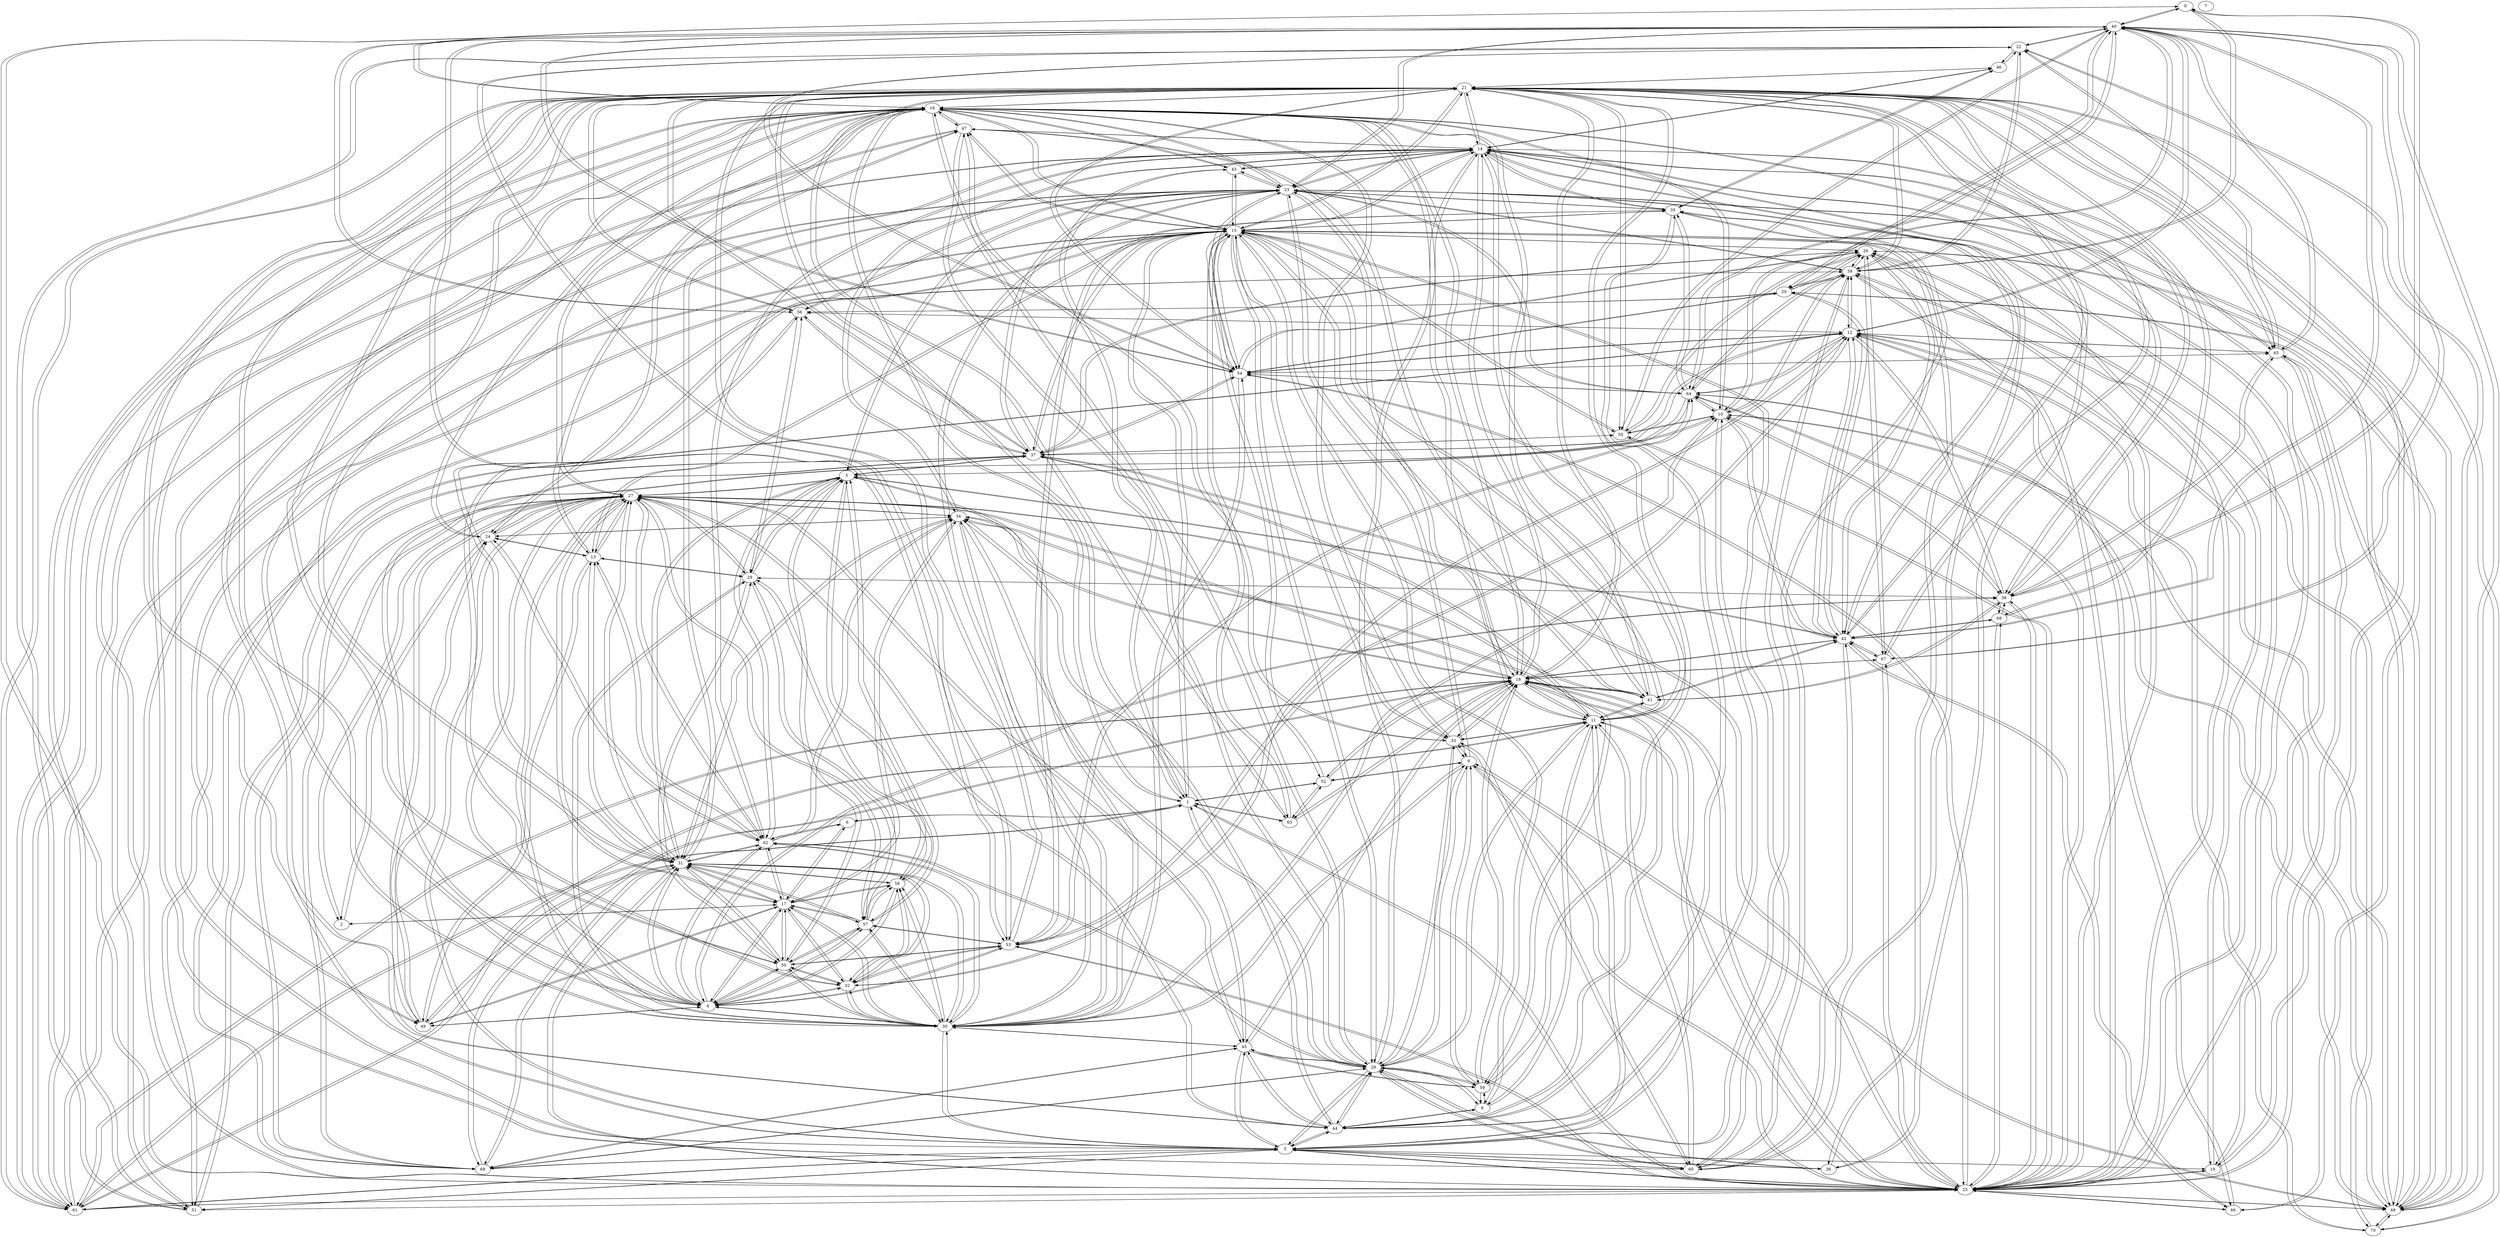 strict digraph "LazegaLawyers-work" {
	0	 [age=64,
		gender=male,
		law_scool="harvard, yale",
		office=Boston,
		practice=litigation,
		seniority=1,
		status=partner,
		years_within_the_firm=31];
	40	 [age=31,
		gender=male,
		law_scool=ucon,
		office=Boston,
		practice=litigation,
		seniority=41,
		status=associate,
		years_within_the_firm=5];
	0 -> 40;
	16	 [age=50,
		gender=male,
		law_scool="harvard, yale",
		office=Boston,
		practice=corporate,
		seniority=17,
		status=partner,
		years_within_the_firm=23];
	0 -> 16;
	38	 [age=37,
		gender=woman,
		law_scool="harvard, yale",
		office=Boston,
		practice=litigation,
		seniority=39,
		status=associate,
		years_within_the_firm=6];
	0 -> 38;
	39	 [age=34,
		gender=male,
		law_scool="harvard, yale",
		office=Boston,
		practice=litigation,
		seniority=40,
		status=associate,
		years_within_the_firm=6];
	0 -> 39;
	1	 [age=62,
		gender=male,
		law_scool="harvard, yale",
		office=Boston,
		practice=corporate,
		seniority=2,
		status=partner,
		years_within_the_firm=32];
	6	 [age=63,
		gender=male,
		law_scool=other,
		office=Hartford,
		practice=corporate,
		seniority=7,
		status=partner,
		years_within_the_firm=29];
	1 -> 6;
	43	 [age=53,
		gender=woman,
		law_scool="harvard, yale",
		office=Providence,
		practice=corporate,
		seniority=44,
		status=associate,
		years_within_the_firm=5];
	1 -> 43;
	15	 [age=46,
		gender=male,
		law_scool="harvard, yale",
		office=Boston,
		practice=corporate,
		seniority=16,
		status=partner,
		years_within_the_firm=20];
	1 -> 15;
	1 -> 16;
	52	 [age=38,
		gender=male,
		law_scool=other,
		office=Boston,
		practice=corporate,
		seniority=53,
		status=associate,
		years_within_the_firm=10];
	1 -> 52;
	21	 [age=49,
		gender=male,
		law_scool=other,
		office=Boston,
		practice=litigation,
		seniority=22,
		status=partner,
		years_within_the_firm=9];
	1 -> 21;
	25	 [age=41,
		gender=male,
		law_scool=other,
		office=Boston,
		practice=litigation,
		seniority=26,
		status=partner,
		years_within_the_firm=15];
	1 -> 25;
	28	 [age=38,
		gender=woman,
		law_scool=other,
		office=Boston,
		practice=corporate,
		seniority=29,
		status=partner,
		years_within_the_firm=10];
	1 -> 28;
	61	 [age=32,
		gender=male,
		law_scool=ucon,
		office=Boston,
		practice=corporate,
		seniority=62,
		status=associate,
		years_within_the_firm=2];
	1 -> 61;
	63	 [age=45,
		gender=woman,
		law_scool=ucon,
		office=Boston,
		practice=corporate,
		seniority=64,
		status=associate,
		years_within_the_firm=2];
	1 -> 63;
	2	 [age=67,
		gender=male,
		law_scool="harvard, yale",
		office=Hartford,
		practice=litigation,
		seniority=3,
		status=partner,
		years_within_the_firm=13];
	24	 [age=43,
		gender=male,
		law_scool=ucon,
		office=Hartford,
		practice=corporate,
		seniority=25,
		status=partner,
		years_within_the_firm=15];
	2 -> 24;
	17	 [age=45,
		gender=male,
		law_scool=ucon,
		office=Hartford,
		practice=litigation,
		seniority=18,
		status=partner,
		years_within_the_firm=18];
	2 -> 17;
	27	 [age=38,
		gender=male,
		law_scool=ucon,
		office=Hartford,
		practice=corporate,
		seniority=28,
		status=partner,
		years_within_the_firm=11];
	2 -> 27;
	3	 [age=59,
		gender=male,
		law_scool=other,
		office=Boston,
		practice=corporate,
		seniority=4,
		status=partner,
		years_within_the_firm=31];
	51	 [age=29,
		gender=male,
		law_scool=other,
		office=Boston,
		practice=litigation,
		seniority=52,
		status=associate,
		years_within_the_firm=4];
	3 -> 51;
	36	 [age=44,
		gender=male,
		law_scool=other,
		office=Providence,
		practice=corporate,
		seniority=37,
		status=associate,
		years_within_the_firm=5];
	3 -> 36;
	69	 [age=31,
		gender=male,
		law_scool=ucon,
		office=Boston,
		practice=corporate,
		seniority=70,
		status=associate,
		years_within_the_firm=1];
	3 -> 69;
	3 -> 39;
	60	 [age=34,
		gender=woman,
		law_scool=other,
		office=Boston,
		practice=corporate,
		seniority=61,
		status=associate,
		years_within_the_firm=2];
	3 -> 60;
	11	 [age=52,
		gender=male,
		law_scool=ucon,
		office=Boston,
		practice=corporate,
		seniority=12,
		status=partner,
		years_within_the_firm=24];
	3 -> 11;
	44	 [age=38,
		gender=male,
		law_scool=other,
		office=Boston,
		practice=corporate,
		seniority=45,
		status=associate,
		years_within_the_firm=3];
	3 -> 44;
	45	 [age=42,
		gender=woman,
		law_scool=ucon,
		office=Hartford,
		practice=corporate,
		seniority=46,
		status=associate,
		years_within_the_firm=3];
	3 -> 45;
	3 -> 16;
	18	 [age=46,
		gender=male,
		law_scool="harvard, yale",
		office=Boston,
		practice=corporate,
		seniority=19,
		status=partner,
		years_within_the_firm=19];
	3 -> 18;
	19	 [age=49,
		gender=male,
		law_scool="harvard, yale",
		office=Boston,
		practice=litigation,
		seniority=20,
		status=partner,
		years_within_the_firm=19];
	3 -> 19;
	3 -> 21;
	3 -> 25;
	3 -> 27;
	3 -> 28;
	3 -> 61;
	30	 [age=34,
		gender=male,
		law_scool=ucon,
		office=Hartford,
		practice=litigation,
		seniority=31,
		status=partner,
		years_within_the_firm=8];
	3 -> 30;
	4	 [age=59,
		gender=male,
		law_scool=ucon,
		office=Hartford,
		practice=litigation,
		seniority=5,
		status=partner,
		years_within_the_firm=31];
	32	 [age=37,
		gender=male,
		law_scool=other,
		office=Hartford,
		practice=litigation,
		seniority=33,
		status=partner,
		years_within_the_firm=8];
	4 -> 32;
	37	 [age=53,
		gender=woman,
		law_scool=ucon,
		office=Boston,
		practice=litigation,
		seniority=38,
		status=associate,
		years_within_the_firm=7];
	4 -> 37;
	4 -> 38;
	4 -> 17;
	4 -> 30;
	49	 [age=31,
		gender=male,
		law_scool=ucon,
		office=Hartford,
		practice=corporate,
		seniority=50,
		status=associate,
		years_within_the_firm=3];
	4 -> 49;
	50	 [age=29,
		gender=woman,
		law_scool=other,
		office=Hartford,
		practice=litigation,
		seniority=51,
		status=associate,
		years_within_the_firm=4];
	4 -> 50;
	53	 [age=29,
		gender=male,
		law_scool=other,
		office=Boston,
		practice=litigation,
		seniority=54,
		status=associate,
		years_within_the_firm=3];
	4 -> 53;
	23	 [age=44,
		gender=male,
		law_scool=ucon,
		office=Boston,
		practice=litigation,
		seniority=24,
		status=partner,
		years_within_the_firm=15];
	4 -> 23;
	57	 [age=33,
		gender=male,
		law_scool=other,
		office=Hartford,
		practice=litigation,
		seniority=58,
		status=associate,
		years_within_the_firm=3];
	4 -> 57;
	58	 [age=30,
		gender=woman,
		law_scool=ucon,
		office=Hartford,
		practice=litigation,
		seniority=59,
		status=associate,
		years_within_the_firm=2];
	4 -> 58;
	4 -> 27;
	62	 [age=29,
		gender=male,
		law_scool=ucon,
		office=Hartford,
		practice=corporate,
		seniority=63,
		status=associate,
		years_within_the_firm=2];
	4 -> 62;
	31	 [age=33,
		gender=male,
		law_scool=other,
		office=Hartford,
		practice=litigation,
		seniority=32,
		status=partner,
		years_within_the_firm=8];
	4 -> 31;
	5	 [age=55,
		gender=male,
		law_scool="harvard, yale",
		office=Hartford,
		practice=litigation,
		seniority=6,
		status=partner,
		years_within_the_firm=29];
	64	 [age=28,
		gender=male,
		law_scool=other,
		office=Boston,
		practice=litigation,
		seniority=65,
		status=associate,
		years_within_the_firm=2];
	5 -> 64;
	5 -> 37;
	42	 [age=47,
		gender=woman,
		law_scool=ucon,
		office=Boston,
		practice=litigation,
		seniority=43,
		status=associate,
		years_within_the_firm=5];
	5 -> 42;
	5 -> 50;
	5 -> 30;
	5 -> 23;
	5 -> 57;
	5 -> 58;
	5 -> 27;
	29	 [age=39,
		gender=male,
		law_scool=other,
		office=Hartford,
		practice=litigation,
		seniority=30,
		status=partner,
		years_within_the_firm=7];
	5 -> 29;
	5 -> 62;
	5 -> 31;
	6 -> 1;
	6 -> 62;
	6 -> 17;
	7	 [age=53,
		gender=male,
		law_scool=other,
		office=Boston,
		practice=litigation,
		seniority=8,
		status=partner,
		years_within_the_firm=28];
	8	 [age=53,
		gender=male,
		law_scool="harvard, yale",
		office=Boston,
		practice=corporate,
		seniority=9,
		status=partner,
		years_within_the_firm=25];
	59	 [age=31,
		gender=woman,
		law_scool=ucon,
		office=Boston,
		practice=corporate,
		seniority=60,
		status=associate,
		years_within_the_firm=2];
	8 -> 59;
	8 -> 11;
	8 -> 44;
	8 -> 28;
	8 -> 15;
	9	 [age=53,
		gender=male,
		law_scool=other,
		office=Boston,
		practice=corporate,
		seniority=10,
		status=partner,
		years_within_the_firm=25];
	33	 [age=36,
		gender=woman,
		law_scool=ucon,
		office=Boston,
		practice=corporate,
		seniority=34,
		status=partner,
		years_within_the_firm=8];
	9 -> 33;
	48	 [age=36,
		gender=male,
		law_scool=ucon,
		office=Boston,
		practice=litigation,
		seniority=49,
		status=associate,
		years_within_the_firm=4];
	9 -> 48;
	9 -> 52;
	9 -> 23;
	9 -> 25;
	9 -> 59;
	9 -> 28;
	9 -> 30;
	10	 [age=50,
		gender=male,
		law_scool="harvard, yale",
		office=Boston,
		practice=litigation,
		seniority=11,
		status=partner,
		years_within_the_firm=23];
	10 -> 64;
	10 -> 16;
	10 -> 69;
	10 -> 38;
	10 -> 39;
	10 -> 40;
	10 -> 42;
	10 -> 44;
	10 -> 48;
	10 -> 53;
	55	 [age=38,
		gender=male,
		law_scool=ucon,
		office=Boston,
		practice=litigation,
		seniority=56,
		status=associate,
		years_within_the_firm=3];
	10 -> 55;
	11 -> 33;
	11 -> 3;
	11 -> 37;
	11 -> 8;
	41	 [age=31,
		gender=male,
		law_scool=ucon,
		office=Boston,
		practice=corporate,
		seniority=42,
		status=associate,
		years_within_the_firm=4];
	11 -> 41;
	11 -> 60;
	14	 [age=48,
		gender=male,
		law_scool=other,
		office=Providence,
		practice=corporate,
		seniority=15,
		status=partner,
		years_within_the_firm=21];
	11 -> 14;
	11 -> 15;
	11 -> 16;
	11 -> 18;
	11 -> 25;
	11 -> 28;
	11 -> 61;
	12	 [age=57,
		gender=male,
		law_scool=ucon,
		office=Boston,
		practice=litigation,
		seniority=13,
		status=partner,
		years_within_the_firm=22];
	12 -> 32;
	12 -> 64;
	66	 [age=35,
		gender=woman,
		law_scool=ucon,
		office=Boston,
		practice=litigation,
		seniority=67,
		status=associate,
		years_within_the_firm=1];
	12 -> 66;
	12 -> 37;
	12 -> 38;
	12 -> 39;
	12 -> 40;
	12 -> 42;
	12 -> 48;
	12 -> 51;
	54	 [age=34,
		gender=male,
		law_scool=other,
		office=Boston,
		practice=litigation,
		seniority=55,
		status=associate,
		years_within_the_firm=3];
	12 -> 54;
	56	 [age=33,
		gender=woman,
		law_scool=ucon,
		office=Boston,
		practice=litigation,
		seniority=57,
		status=associate,
		years_within_the_firm=3];
	12 -> 56;
	70	 [age=26,
		gender=woman,
		law_scool=ucon,
		office=Boston,
		practice=litigation,
		seniority=71,
		status=associate,
		years_within_the_firm=1];
	12 -> 70;
	12 -> 30;
	65	 [age=43,
		gender=male,
		law_scool=other,
		office=Boston,
		practice=litigation,
		seniority=66,
		status=associate,
		years_within_the_firm=1];
	12 -> 65;
	13	 [age=56,
		gender=male,
		law_scool="harvard, yale",
		office=Hartford,
		practice=corporate,
		seniority=14,
		status=partner,
		years_within_the_firm=1];
	13 -> 15;
	13 -> 16;
	13 -> 49;
	13 -> 24;
	13 -> 27;
	13 -> 29;
	13 -> 62;
	13 -> 31;
	14 -> 65;
	34	 [age=33,
		gender=male,
		law_scool=other,
		office=Hartford,
		practice=corporate,
		seniority=35,
		status=partner,
		years_within_the_firm=8];
	14 -> 34;
	35	 [age=43,
		gender=male,
		law_scool=other,
		office=Boston,
		practice=litigation,
		seniority=36,
		status=partner,
		years_within_the_firm=5];
	14 -> 35;
	14 -> 36;
	14 -> 60;
	14 -> 11;
	46	 [age=38,
		gender=male,
		law_scool=other,
		office=Providence,
		practice=litigation,
		seniority=47,
		status=associate,
		years_within_the_firm=3];
	14 -> 46;
	14 -> 15;
	14 -> 43;
	14 -> 18;
	14 -> 19;
	14 -> 21;
	14 -> 23;
	14 -> 25;
	47	 [age=35,
		gender=woman,
		law_scool=other,
		office=Boston,
		practice=corporate,
		seniority=48,
		status=associate,
		years_within_the_firm=1];
	14 -> 47;
	14 -> 28;
	14 -> 61;
	14 -> 62;
	14 -> 31;
	15 -> 1;
	15 -> 8;
	15 -> 11;
	15 -> 13;
	15 -> 14;
	15 -> 16;
	15 -> 21;
	15 -> 25;
	26	 [age=47,
		gender=woman,
		law_scool="harvard, yale",
		office=Boston,
		practice=litigation,
		seniority=27,
		status=partner,
		years_within_the_firm=13];
	15 -> 26;
	15 -> 28;
	15 -> 31;
	15 -> 33;
	15 -> 35;
	15 -> 36;
	15 -> 37;
	15 -> 41;
	15 -> 43;
	15 -> 47;
	15 -> 49;
	15 -> 52;
	15 -> 54;
	15 -> 55;
	15 -> 60;
	15 -> 61;
	15 -> 63;
	16 -> 0;
	16 -> 1;
	16 -> 3;
	16 -> 10;
	16 -> 11;
	16 -> 13;
	16 -> 15;
	16 -> 18;
	16 -> 21;
	16 -> 23;
	16 -> 24;
	16 -> 25;
	16 -> 27;
	16 -> 28;
	16 -> 33;
	16 -> 38;
	16 -> 41;
	16 -> 43;
	16 -> 44;
	16 -> 47;
	16 -> 60;
	16 -> 61;
	17 -> 32;
	17 -> 2;
	17 -> 4;
	17 -> 6;
	17 -> 34;
	17 -> 49;
	17 -> 50;
	17 -> 30;
	17 -> 57;
	17 -> 58;
	17 -> 27;
	17 -> 62;
	17 -> 31;
	18 -> 33;
	18 -> 34;
	18 -> 3;
	18 -> 69;
	18 -> 41;
	18 -> 42;
	18 -> 11;
	18 -> 44;
	18 -> 45;
	18 -> 14;
	18 -> 16;
	18 -> 59;
	67	 [age=26,
		gender=male,
		law_scool=other,
		office=Boston,
		practice=litigation,
		seniority=68,
		status=associate,
		years_within_the_firm=1];
	18 -> 67;
	18 -> 52;
	18 -> 21;
	18 -> 23;
	18 -> 25;
	18 -> 27;
	18 -> 61;
	18 -> 63;
	19 -> 25;
	19 -> 3;
	19 -> 21;
	19 -> 14;
	19 -> 39;
	20	 [age=43,
		gender=male,
		law_scool=ucon,
		office=Boston,
		practice=litigation,
		seniority=21,
		status=partner,
		years_within_the_firm=17];
	20 -> 39;
	20 -> 40;
	20 -> 42;
	20 -> 48;
	20 -> 54;
	20 -> 56;
	20 -> 26;
	21 -> 1;
	21 -> 3;
	21 -> 14;
	21 -> 15;
	21 -> 16;
	21 -> 18;
	21 -> 19;
	21 -> 30;
	21 -> 31;
	21 -> 37;
	21 -> 38;
	21 -> 39;
	21 -> 42;
	21 -> 46;
	21 -> 48;
	21 -> 50;
	21 -> 51;
	21 -> 53;
	21 -> 54;
	21 -> 55;
	21 -> 56;
	21 -> 59;
	21 -> 61;
	21 -> 63;
	21 -> 65;
	21 -> 67;
	68	 [age=38,
		gender=woman,
		law_scool=other,
		office=Boston,
		practice=litigation,
		seniority=69,
		status=associate,
		years_within_the_firm=1];
	21 -> 68;
	21 -> 70;
	22	 [age=45,
		gender=male,
		law_scool=ucon,
		office=Boston,
		practice=litigation,
		seniority=23,
		status=partner,
		years_within_the_firm=16];
	22 -> 65;
	22 -> 39;
	22 -> 40;
	22 -> 46;
	22 -> 48;
	22 -> 51;
	22 -> 53;
	22 -> 54;
	23 -> 64;
	23 -> 66;
	23 -> 35;
	23 -> 4;
	23 -> 5;
	23 -> 39;
	23 -> 40;
	23 -> 9;
	23 -> 43;
	23 -> 14;
	23 -> 16;
	23 -> 18;
	23 -> 51;
	23 -> 54;
	23 -> 56;
	23 -> 25;
	23 -> 30;
	23 -> 37;
	24 -> 2;
	24 -> 27;
	24 -> 34;
	24 -> 13;
	24 -> 16;
	24 -> 49;
	24 -> 47;
	24 -> 62;
	25 -> 1;
	25 -> 3;
	25 -> 9;
	25 -> 11;
	25 -> 14;
	25 -> 15;
	25 -> 16;
	25 -> 18;
	25 -> 19;
	25 -> 23;
	25 -> 26;
	25 -> 31;
	25 -> 37;
	25 -> 38;
	25 -> 39;
	25 -> 40;
	25 -> 48;
	25 -> 51;
	25 -> 53;
	25 -> 54;
	25 -> 55;
	25 -> 61;
	25 -> 64;
	25 -> 65;
	25 -> 66;
	25 -> 67;
	25 -> 68;
	26 -> 67;
	26 -> 37;
	26 -> 70;
	26 -> 39;
	26 -> 42;
	26 -> 15;
	26 -> 48;
	26 -> 20;
	26 -> 54;
	26 -> 55;
	26 -> 25;
	27 -> 2;
	27 -> 3;
	27 -> 4;
	27 -> 5;
	27 -> 49;
	27 -> 41;
	27 -> 44;
	27 -> 13;
	27 -> 45;
	27 -> 16;
	27 -> 17;
	27 -> 18;
	27 -> 62;
	27 -> 34;
	27 -> 69;
	27 -> 24;
	27 -> 57;
	27 -> 29;
	27 -> 30;
	27 -> 31;
	28 -> 1;
	28 -> 3;
	28 -> 36;
	28 -> 69;
	28 -> 33;
	28 -> 8;
	28 -> 9;
	28 -> 11;
	28 -> 44;
	28 -> 45;
	28 -> 14;
	28 -> 15;
	28 -> 16;
	28 -> 59;
	28 -> 47;
	28 -> 60;
	28 -> 62;
	29 -> 5;
	29 -> 38;
	29 -> 13;
	29 -> 50;
	29 -> 56;
	29 -> 57;
	29 -> 58;
	29 -> 27;
	29 -> 30;
	30 -> 32;
	30 -> 34;
	30 -> 3;
	30 -> 4;
	30 -> 5;
	30 -> 9;
	30 -> 12;
	30 -> 45;
	30 -> 17;
	30 -> 50;
	30 -> 21;
	30 -> 54;
	30 -> 23;
	30 -> 57;
	30 -> 58;
	30 -> 27;
	30 -> 29;
	30 -> 62;
	30 -> 31;
	31 -> 32;
	31 -> 34;
	31 -> 4;
	31 -> 5;
	31 -> 49;
	31 -> 30;
	31 -> 13;
	31 -> 14;
	31 -> 15;
	31 -> 17;
	31 -> 50;
	31 -> 21;
	31 -> 25;
	31 -> 57;
	31 -> 58;
	31 -> 27;
	31 -> 62;
	31 -> 69;
	32 -> 4;
	32 -> 12;
	32 -> 17;
	32 -> 50;
	32 -> 53;
	32 -> 56;
	32 -> 58;
	32 -> 30;
	32 -> 31;
	33 -> 9;
	33 -> 11;
	33 -> 28;
	33 -> 15;
	33 -> 16;
	33 -> 18;
	33 -> 47;
	33 -> 60;
	34 -> 59;
	34 -> 44;
	34 -> 45;
	34 -> 14;
	34 -> 17;
	34 -> 18;
	34 -> 62;
	34 -> 24;
	34 -> 27;
	34 -> 30;
	34 -> 31;
	35 -> 64;
	35 -> 42;
	35 -> 44;
	35 -> 14;
	35 -> 15;
	35 -> 46;
	35 -> 23;
	35 -> 60;
	35 -> 53;
	36 -> 3;
	36 -> 28;
	36 -> 14;
	36 -> 15;
	37 -> 4;
	37 -> 5;
	37 -> 11;
	37 -> 12;
	37 -> 15;
	37 -> 51;
	37 -> 21;
	37 -> 54;
	37 -> 23;
	37 -> 56;
	37 -> 25;
	37 -> 26;
	37 -> 55;
	38 -> 0;
	38 -> 65;
	38 -> 4;
	38 -> 68;
	38 -> 41;
	38 -> 10;
	38 -> 12;
	38 -> 16;
	38 -> 21;
	38 -> 25;
	38 -> 29;
	39 -> 0;
	39 -> 64;
	39 -> 3;
	39 -> 69;
	39 -> 10;
	39 -> 12;
	39 -> 19;
	39 -> 20;
	39 -> 21;
	39 -> 22;
	39 -> 23;
	39 -> 25;
	39 -> 26;
	40 -> 0;
	40 -> 64;
	40 -> 67;
	40 -> 54;
	40 -> 65;
	40 -> 10;
	40 -> 55;
	40 -> 12;
	40 -> 48;
	40 -> 20;
	40 -> 53;
	40 -> 22;
	40 -> 23;
	40 -> 56;
	40 -> 25;
	40 -> 42;
	41 -> 38;
	41 -> 47;
	41 -> 42;
	41 -> 11;
	41 -> 15;
	41 -> 16;
	41 -> 18;
	41 -> 27;
	42 -> 66;
	42 -> 35;
	42 -> 68;
	42 -> 5;
	42 -> 40;
	42 -> 41;
	42 -> 10;
	42 -> 12;
	42 -> 18;
	42 -> 67;
	42 -> 20;
	42 -> 21;
	42 -> 26;
	42 -> 60;
	43 -> 16;
	43 -> 1;
	43 -> 23;
	43 -> 14;
	43 -> 15;
	44 -> 34;
	44 -> 3;
	44 -> 8;
	44 -> 10;
	44 -> 45;
	44 -> 16;
	44 -> 18;
	44 -> 35;
	44 -> 27;
	44 -> 28;
	45 -> 34;
	45 -> 3;
	45 -> 69;
	45 -> 44;
	45 -> 27;
	45 -> 18;
	45 -> 59;
	45 -> 28;
	45 -> 30;
	46 -> 14;
	46 -> 35;
	46 -> 21;
	46 -> 22;
	47 -> 33;
	47 -> 41;
	47 -> 14;
	47 -> 15;
	47 -> 16;
	47 -> 24;
	47 -> 28;
	47 -> 61;
	48 -> 64;
	48 -> 65;
	48 -> 70;
	48 -> 40;
	48 -> 9;
	48 -> 10;
	48 -> 12;
	48 -> 20;
	48 -> 21;
	48 -> 22;
	48 -> 25;
	48 -> 26;
	49 -> 4;
	49 -> 13;
	49 -> 15;
	49 -> 17;
	49 -> 24;
	49 -> 27;
	49 -> 31;
	50 -> 32;
	50 -> 4;
	50 -> 5;
	50 -> 17;
	50 -> 53;
	50 -> 21;
	50 -> 57;
	50 -> 29;
	50 -> 30;
	50 -> 31;
	51 -> 3;
	51 -> 37;
	51 -> 12;
	51 -> 21;
	51 -> 22;
	51 -> 23;
	51 -> 25;
	52 -> 1;
	52 -> 18;
	52 -> 15;
	52 -> 63;
	52 -> 9;
	53 -> 32;
	53 -> 64;
	53 -> 35;
	53 -> 4;
	53 -> 40;
	53 -> 10;
	53 -> 50;
	53 -> 21;
	53 -> 22;
	53 -> 25;
	53 -> 57;
	54 -> 64;
	54 -> 65;
	54 -> 37;
	54 -> 40;
	54 -> 12;
	54 -> 15;
	54 -> 20;
	54 -> 21;
	54 -> 22;
	54 -> 23;
	54 -> 25;
	54 -> 26;
	54 -> 30;
	55 -> 37;
	55 -> 40;
	55 -> 10;
	55 -> 15;
	55 -> 21;
	55 -> 25;
	55 -> 26;
	56 -> 32;
	56 -> 37;
	56 -> 40;
	56 -> 12;
	56 -> 20;
	56 -> 21;
	56 -> 23;
	56 -> 29;
	57 -> 4;
	57 -> 5;
	57 -> 17;
	57 -> 50;
	57 -> 53;
	57 -> 58;
	57 -> 27;
	57 -> 29;
	57 -> 30;
	57 -> 31;
	58 -> 32;
	58 -> 4;
	58 -> 5;
	58 -> 17;
	58 -> 57;
	58 -> 29;
	58 -> 30;
	58 -> 31;
	59 -> 34;
	59 -> 8;
	59 -> 9;
	59 -> 45;
	59 -> 18;
	59 -> 21;
	59 -> 28;
	60 -> 33;
	60 -> 3;
	60 -> 42;
	60 -> 11;
	60 -> 14;
	60 -> 15;
	60 -> 16;
	60 -> 35;
	60 -> 28;
	61 -> 1;
	61 -> 3;
	61 -> 11;
	61 -> 14;
	61 -> 15;
	61 -> 16;
	61 -> 18;
	61 -> 21;
	61 -> 25;
	61 -> 47;
	62 -> 34;
	62 -> 4;
	62 -> 5;
	62 -> 6;
	62 -> 13;
	62 -> 14;
	62 -> 17;
	62 -> 24;
	62 -> 27;
	62 -> 28;
	62 -> 30;
	62 -> 31;
	63 -> 1;
	63 -> 18;
	63 -> 52;
	63 -> 21;
	63 -> 15;
	64 -> 35;
	64 -> 5;
	64 -> 39;
	64 -> 40;
	64 -> 10;
	64 -> 12;
	64 -> 48;
	64 -> 53;
	64 -> 54;
	64 -> 23;
	64 -> 25;
	65 -> 54;
	65 -> 38;
	65 -> 40;
	65 -> 12;
	65 -> 14;
	65 -> 48;
	65 -> 21;
	65 -> 22;
	65 -> 25;
	66 -> 25;
	66 -> 42;
	66 -> 12;
	66 -> 23;
	67 -> 40;
	67 -> 42;
	67 -> 18;
	67 -> 21;
	67 -> 25;
	67 -> 26;
	68 -> 25;
	68 -> 42;
	68 -> 21;
	68 -> 38;
	69 -> 3;
	69 -> 39;
	69 -> 10;
	69 -> 45;
	69 -> 18;
	69 -> 27;
	69 -> 28;
	69 -> 31;
	70 -> 48;
	70 -> 26;
	70 -> 12;
	70 -> 21;
}

